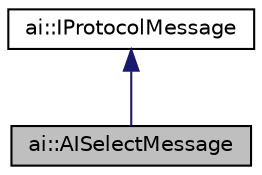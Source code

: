 digraph "ai::AISelectMessage"
{
  edge [fontname="Helvetica",fontsize="10",labelfontname="Helvetica",labelfontsize="10"];
  node [fontname="Helvetica",fontsize="10",shape=record];
  Node1 [label="ai::AISelectMessage",height=0.2,width=0.4,color="black", fillcolor="grey75", style="filled", fontcolor="black"];
  Node2 -> Node1 [dir="back",color="midnightblue",fontsize="10",style="solid",fontname="Helvetica"];
  Node2 [label="ai::IProtocolMessage",height=0.2,width=0.4,color="black", fillcolor="white", style="filled",URL="$classai_1_1IProtocolMessage.html",tooltip="A protocol message is used for the serialization of the ai states for remote debugging. "];
}
